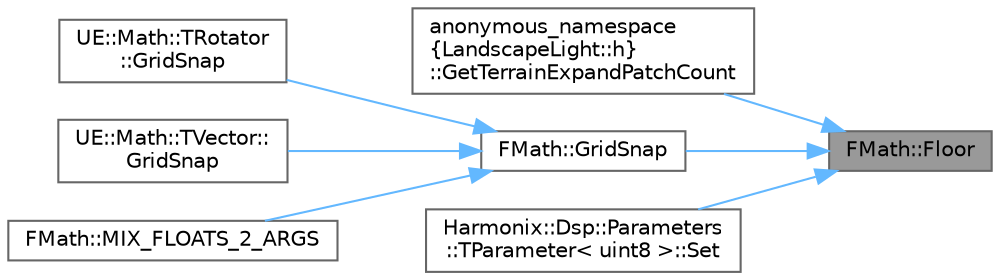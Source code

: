 digraph "FMath::Floor"
{
 // INTERACTIVE_SVG=YES
 // LATEX_PDF_SIZE
  bgcolor="transparent";
  edge [fontname=Helvetica,fontsize=10,labelfontname=Helvetica,labelfontsize=10];
  node [fontname=Helvetica,fontsize=10,shape=box,height=0.2,width=0.4];
  rankdir="RL";
  Node1 [id="Node000001",label="FMath::Floor",height=0.2,width=0.4,color="gray40", fillcolor="grey60", style="filled", fontcolor="black",tooltip="Converts a float to a nearest less or equal integer."];
  Node1 -> Node2 [id="edge1_Node000001_Node000002",dir="back",color="steelblue1",style="solid",tooltip=" "];
  Node2 [id="Node000002",label="anonymous_namespace\l\{LandscapeLight::h\}\l::GetTerrainExpandPatchCount",height=0.2,width=0.4,color="grey40", fillcolor="white", style="filled",URL="$d6/d4e/namespaceanonymous__namespace_02LandscapeLight_8h_03.html#a34bf0f81e5bb60e5c9e0db0629532b1b",tooltip=" "];
  Node1 -> Node3 [id="edge2_Node000001_Node000003",dir="back",color="steelblue1",style="solid",tooltip=" "];
  Node3 [id="Node000003",label="FMath::GridSnap",height=0.2,width=0.4,color="grey40", fillcolor="white", style="filled",URL="$dc/d20/structFMath.html#abac5af4d37b4d3095cc6dfa32589540e",tooltip="Snaps a value to the nearest grid multiple."];
  Node3 -> Node4 [id="edge3_Node000003_Node000004",dir="back",color="steelblue1",style="solid",tooltip=" "];
  Node4 [id="Node000004",label="UE::Math::TRotator\l::GridSnap",height=0.2,width=0.4,color="grey40", fillcolor="white", style="filled",URL="$d8/dd7/structUE_1_1Math_1_1TRotator.html#a354b83e0db71f93375f4412227218328",tooltip="Get the rotation, snapped to specified degree segments."];
  Node3 -> Node5 [id="edge4_Node000003_Node000005",dir="back",color="steelblue1",style="solid",tooltip=" "];
  Node5 [id="Node000005",label="UE::Math::TVector::\lGridSnap",height=0.2,width=0.4,color="grey40", fillcolor="white", style="filled",URL="$de/d77/structUE_1_1Math_1_1TVector.html#aef1b6f2282415f2c94a66d76bf65413e",tooltip="Gets a copy of this vector snapped to a grid."];
  Node3 -> Node6 [id="edge5_Node000003_Node000006",dir="back",color="steelblue1",style="solid",tooltip=" "];
  Node6 [id="Node000006",label="FMath::MIX_FLOATS_2_ARGS",height=0.2,width=0.4,color="grey40", fillcolor="white", style="filled",URL="$dc/d20/structFMath.html#ad60088c6e1fde3e96e3ff49fec85a4c6",tooltip="Allow mixing float/double arguments, promoting to highest precision type."];
  Node1 -> Node7 [id="edge6_Node000001_Node000007",dir="back",color="steelblue1",style="solid",tooltip=" "];
  Node7 [id="Node000007",label="Harmonix::Dsp::Parameters\l::TParameter\< uint8 \>::Set",height=0.2,width=0.4,color="grey40", fillcolor="white", style="filled",URL="$d9/d4b/classHarmonix_1_1Dsp_1_1Parameters_1_1TParameter.html#af25f6ebb1d8d92b55b1e913d85900a7a",tooltip=" "];
}
